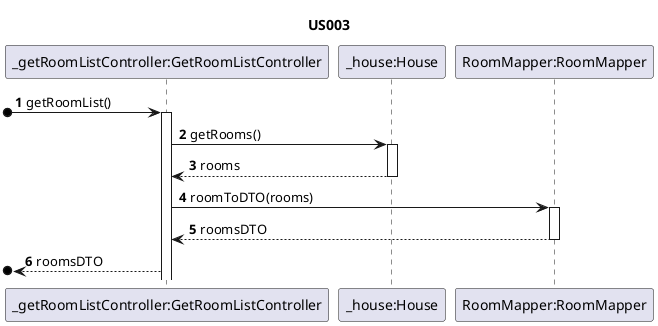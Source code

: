 @startuml
'https://plantuml.com/sequence-diagram

autonumber

title US003

/'
As an Administrator, I want to have a list of existing rooms, so that I can choose one to edit it.
'/

participant "_getRoomListController:GetRoomListController" as C
participant "_house:House" as H
participant "RoomMapper:RoomMapper" as M

[o-> C: getRoomList()
activate C
C -> H: getRooms()
activate H
H-->C: rooms
deactivate H
C -> M: roomToDTO(rooms)
activate M

M-->C: roomsDTO
deactivate M
[o<--C: roomsDTO


@enduml